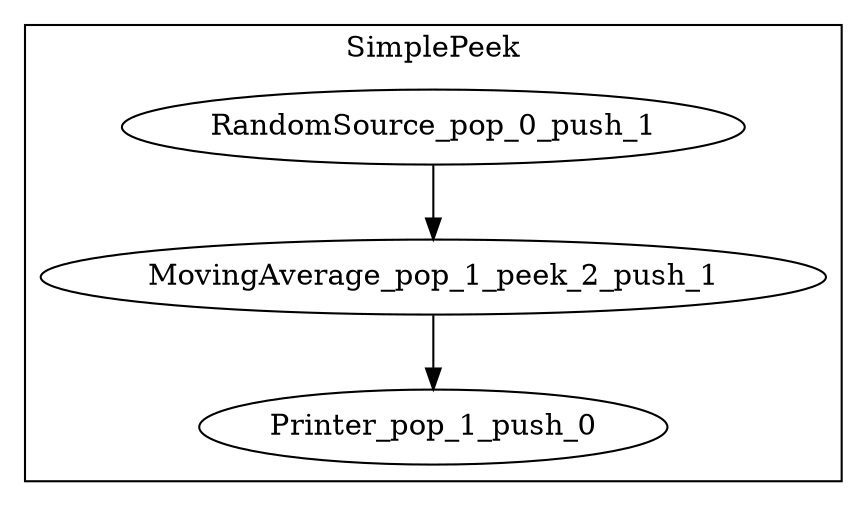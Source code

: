 digraph streamit {
size="7.5,10";subgraph cluster_SimplePeek_0 {
label = "SimplePeek";
RandomSource_pop_0_push_1_1 -> MovingAverage_pop_1_peek_2_push_1_2
MovingAverage_pop_1_peek_2_push_1_2 -> Printer_pop_1_push_0_3
RandomSource_pop_0_push_1_1 [ label="RandomSource_pop_0_push_1" ]
MovingAverage_pop_1_peek_2_push_1_2 [ label="MovingAverage_pop_1_peek_2_push_1" ]
Printer_pop_1_push_0_3 [ label="Printer_pop_1_push_0" ]
}
}
